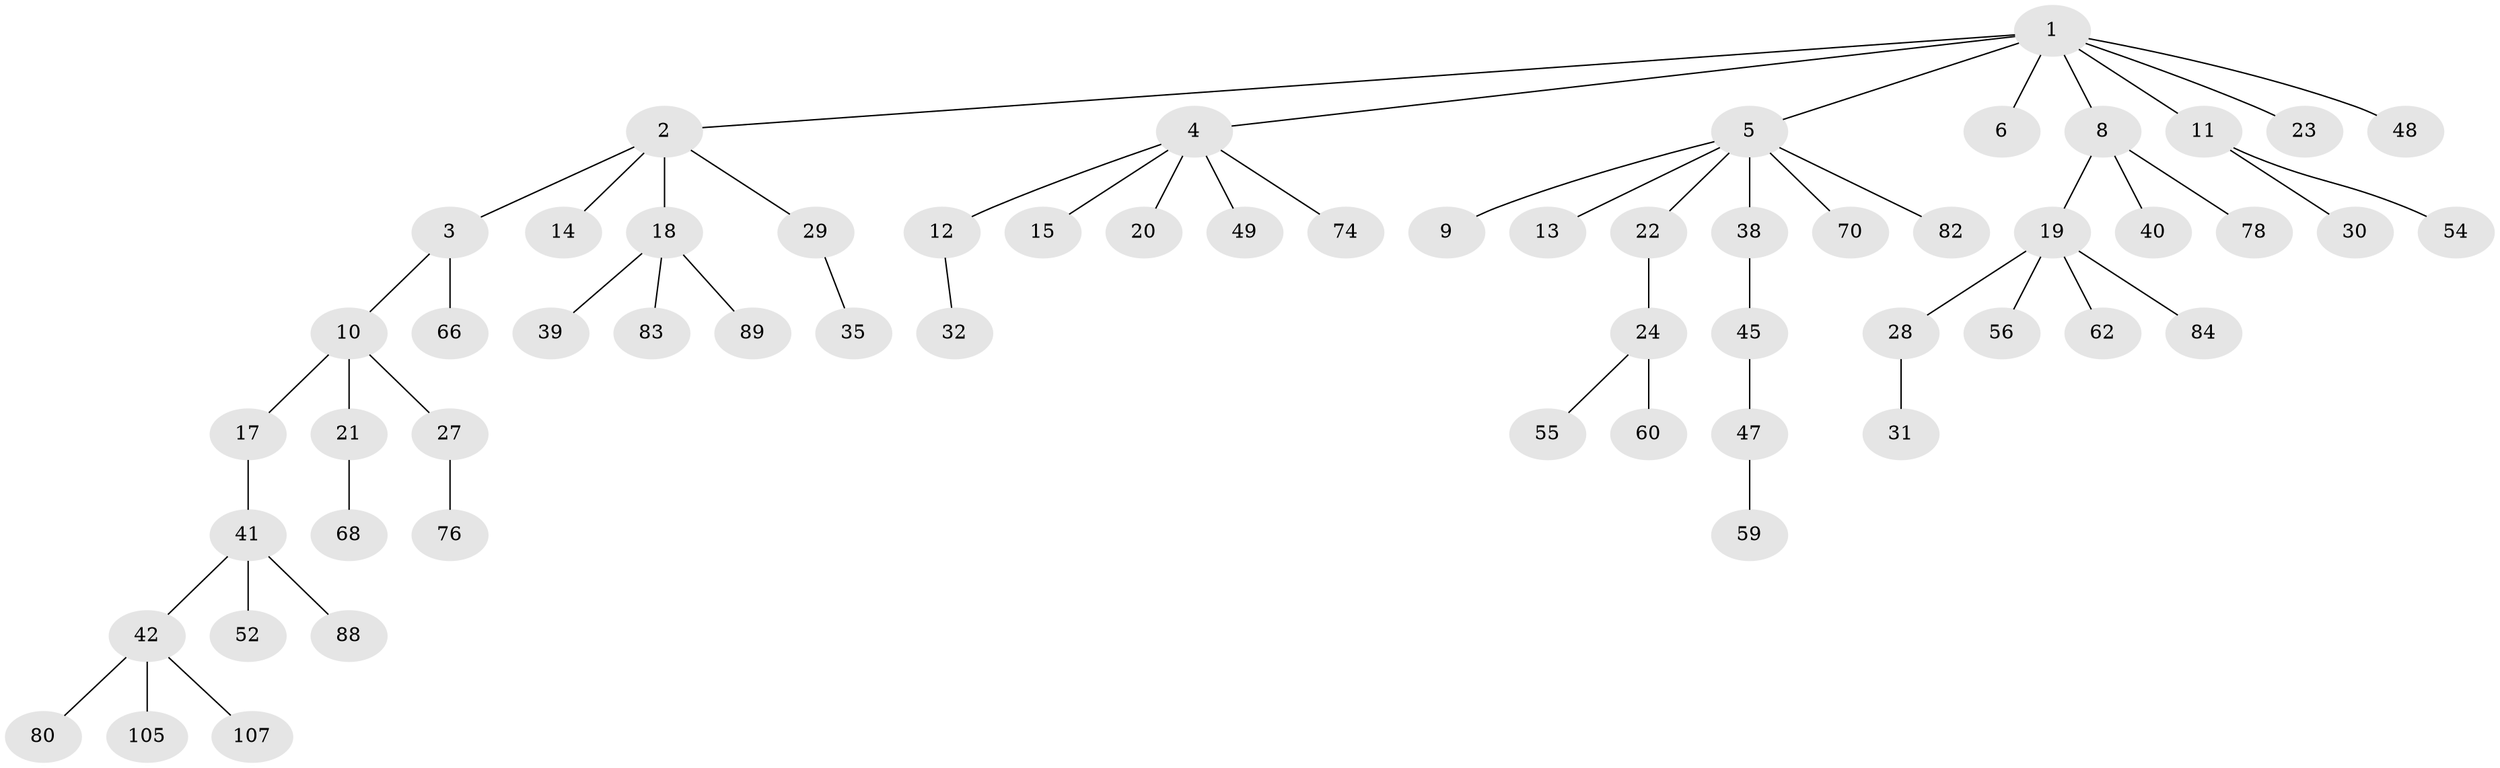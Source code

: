 // original degree distribution, {8: 0.01694915254237288, 5: 0.0423728813559322, 3: 0.11864406779661017, 6: 0.00847457627118644, 1: 0.5, 2: 0.2627118644067797, 4: 0.05084745762711865}
// Generated by graph-tools (version 1.1) at 2025/15/03/09/25 04:15:40]
// undirected, 59 vertices, 58 edges
graph export_dot {
graph [start="1"]
  node [color=gray90,style=filled];
  1;
  2;
  3;
  4 [super="+43+91+7"];
  5 [super="+85+36+46+16"];
  6;
  8 [super="+64"];
  9 [super="+44"];
  10;
  11;
  12 [super="+25"];
  13 [super="+34"];
  14 [super="+37"];
  15 [super="+81"];
  17;
  18 [super="+33+51"];
  19 [super="+106+26+77+50"];
  20 [super="+67"];
  21 [super="+53"];
  22;
  23 [super="+58"];
  24;
  27;
  28;
  29;
  30 [super="+69+97"];
  31;
  32;
  35;
  38;
  39;
  40;
  41;
  42 [super="+72"];
  45 [super="+117"];
  47 [super="+65"];
  48;
  49 [super="+100+98"];
  52;
  54 [super="+87"];
  55;
  56;
  59;
  60;
  62;
  66 [super="+103"];
  68 [super="+92"];
  70 [super="+114"];
  74 [super="+75"];
  76;
  78;
  80 [super="+90"];
  82;
  83 [super="+101"];
  84;
  88;
  89;
  105;
  107;
  1 -- 2;
  1 -- 4;
  1 -- 5;
  1 -- 6;
  1 -- 8;
  1 -- 11;
  1 -- 23;
  1 -- 48;
  2 -- 3;
  2 -- 14;
  2 -- 18;
  2 -- 29;
  3 -- 10;
  3 -- 66;
  4 -- 12;
  4 -- 15;
  4 -- 74;
  4 -- 49;
  4 -- 20;
  5 -- 9;
  5 -- 13;
  5 -- 22;
  5 -- 38;
  5 -- 82;
  5 -- 70;
  8 -- 19;
  8 -- 40;
  8 -- 78;
  10 -- 17;
  10 -- 21;
  10 -- 27;
  11 -- 30;
  11 -- 54;
  12 -- 32;
  17 -- 41;
  18 -- 89;
  18 -- 83;
  18 -- 39;
  19 -- 56;
  19 -- 28;
  19 -- 62;
  19 -- 84;
  21 -- 68;
  22 -- 24;
  24 -- 55;
  24 -- 60;
  27 -- 76;
  28 -- 31;
  29 -- 35;
  38 -- 45;
  41 -- 42;
  41 -- 52;
  41 -- 88;
  42 -- 107;
  42 -- 80;
  42 -- 105;
  45 -- 47;
  47 -- 59;
}
